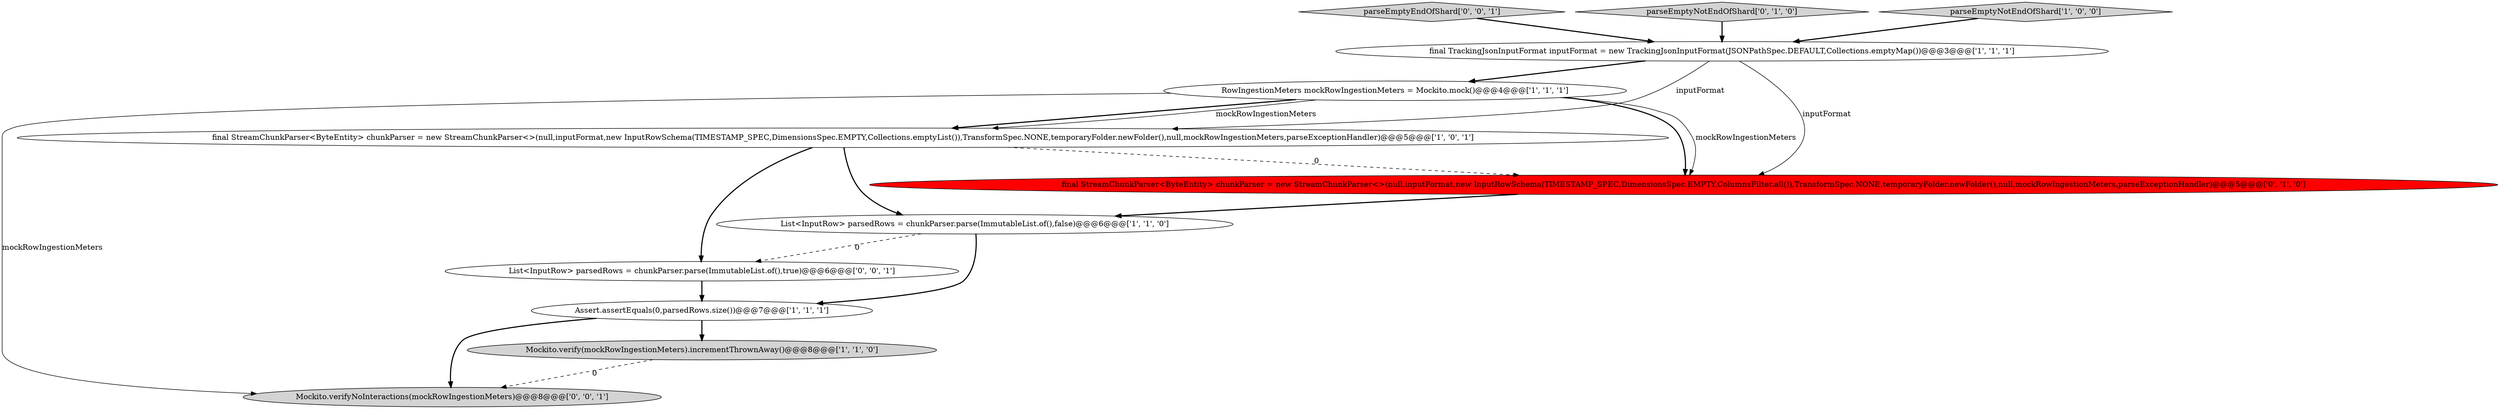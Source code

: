 digraph {
11 [style = filled, label = "Mockito.verifyNoInteractions(mockRowIngestionMeters)@@@8@@@['0', '0', '1']", fillcolor = lightgray, shape = ellipse image = "AAA0AAABBB3BBB"];
4 [style = filled, label = "final StreamChunkParser<ByteEntity> chunkParser = new StreamChunkParser<>(null,inputFormat,new InputRowSchema(TIMESTAMP_SPEC,DimensionsSpec.EMPTY,Collections.emptyList()),TransformSpec.NONE,temporaryFolder.newFolder(),null,mockRowIngestionMeters,parseExceptionHandler)@@@5@@@['1', '0', '1']", fillcolor = white, shape = ellipse image = "AAA0AAABBB1BBB"];
10 [style = filled, label = "parseEmptyEndOfShard['0', '0', '1']", fillcolor = lightgray, shape = diamond image = "AAA0AAABBB3BBB"];
9 [style = filled, label = "List<InputRow> parsedRows = chunkParser.parse(ImmutableList.of(),true)@@@6@@@['0', '0', '1']", fillcolor = white, shape = ellipse image = "AAA0AAABBB3BBB"];
6 [style = filled, label = "Assert.assertEquals(0,parsedRows.size())@@@7@@@['1', '1', '1']", fillcolor = white, shape = ellipse image = "AAA0AAABBB1BBB"];
3 [style = filled, label = "final TrackingJsonInputFormat inputFormat = new TrackingJsonInputFormat(JSONPathSpec.DEFAULT,Collections.emptyMap())@@@3@@@['1', '1', '1']", fillcolor = white, shape = ellipse image = "AAA0AAABBB1BBB"];
7 [style = filled, label = "parseEmptyNotEndOfShard['0', '1', '0']", fillcolor = lightgray, shape = diamond image = "AAA0AAABBB2BBB"];
2 [style = filled, label = "parseEmptyNotEndOfShard['1', '0', '0']", fillcolor = lightgray, shape = diamond image = "AAA0AAABBB1BBB"];
1 [style = filled, label = "RowIngestionMeters mockRowIngestionMeters = Mockito.mock()@@@4@@@['1', '1', '1']", fillcolor = white, shape = ellipse image = "AAA0AAABBB1BBB"];
5 [style = filled, label = "List<InputRow> parsedRows = chunkParser.parse(ImmutableList.of(),false)@@@6@@@['1', '1', '0']", fillcolor = white, shape = ellipse image = "AAA0AAABBB1BBB"];
8 [style = filled, label = "final StreamChunkParser<ByteEntity> chunkParser = new StreamChunkParser<>(null,inputFormat,new InputRowSchema(TIMESTAMP_SPEC,DimensionsSpec.EMPTY,ColumnsFilter.all()),TransformSpec.NONE,temporaryFolder.newFolder(),null,mockRowIngestionMeters,parseExceptionHandler)@@@5@@@['0', '1', '0']", fillcolor = red, shape = ellipse image = "AAA1AAABBB2BBB"];
0 [style = filled, label = "Mockito.verify(mockRowIngestionMeters).incrementThrownAway()@@@8@@@['1', '1', '0']", fillcolor = lightgray, shape = ellipse image = "AAA0AAABBB1BBB"];
4->9 [style = bold, label=""];
1->4 [style = bold, label=""];
1->8 [style = bold, label=""];
3->1 [style = bold, label=""];
1->4 [style = solid, label="mockRowIngestionMeters"];
3->8 [style = solid, label="inputFormat"];
2->3 [style = bold, label=""];
10->3 [style = bold, label=""];
5->9 [style = dashed, label="0"];
0->11 [style = dashed, label="0"];
6->0 [style = bold, label=""];
7->3 [style = bold, label=""];
9->6 [style = bold, label=""];
3->4 [style = solid, label="inputFormat"];
5->6 [style = bold, label=""];
8->5 [style = bold, label=""];
6->11 [style = bold, label=""];
1->11 [style = solid, label="mockRowIngestionMeters"];
4->8 [style = dashed, label="0"];
1->8 [style = solid, label="mockRowIngestionMeters"];
4->5 [style = bold, label=""];
}
